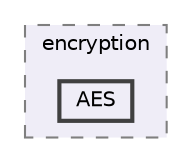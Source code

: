 digraph "C:/Users/Katia/Documents/GitHub/code_base_obscuration/include/model/encryption/AES"
{
 // LATEX_PDF_SIZE
  bgcolor="transparent";
  edge [fontname=Helvetica,fontsize=10,labelfontname=Helvetica,labelfontsize=10];
  node [fontname=Helvetica,fontsize=10,shape=box,height=0.2,width=0.4];
  compound=true
  subgraph clusterdir_b5c527d3a955ca6b911cc588777f8ec7 {
    graph [ bgcolor="#efedf7", pencolor="grey50", label="encryption", fontname=Helvetica,fontsize=10 style="filled,dashed", URL="dir_b5c527d3a955ca6b911cc588777f8ec7.html",tooltip=""]
  dir_f44b02fa700e041296477b91ecde18ce [label="AES", fillcolor="#efedf7", color="grey25", style="filled,bold", URL="dir_f44b02fa700e041296477b91ecde18ce.html",tooltip=""];
  }
}
